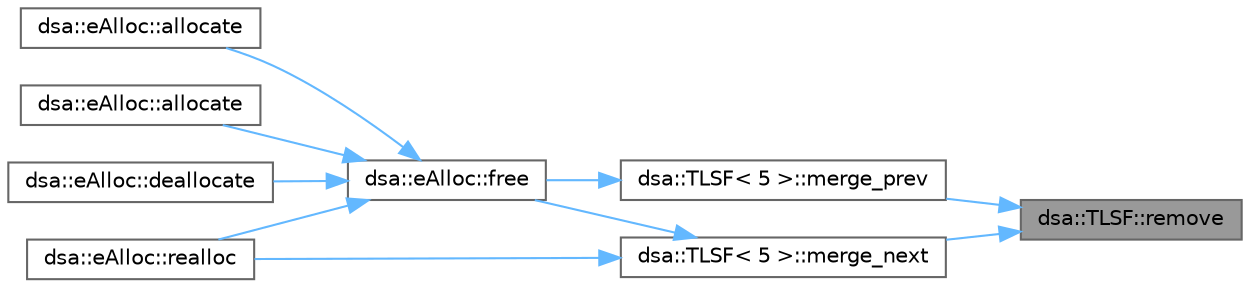 digraph "dsa::TLSF::remove"
{
 // LATEX_PDF_SIZE
  bgcolor="transparent";
  edge [fontname=Helvetica,fontsize=10,labelfontname=Helvetica,labelfontsize=10];
  node [fontname=Helvetica,fontsize=10,shape=box,height=0.2,width=0.4];
  rankdir="RL";
  Node1 [id="Node000001",label="dsa::TLSF::remove",height=0.2,width=0.4,color="gray40", fillcolor="grey60", style="filled", fontcolor="black",tooltip=" "];
  Node1 -> Node2 [id="edge1_Node000001_Node000002",dir="back",color="steelblue1",style="solid",tooltip=" "];
  Node2 [id="Node000002",label="dsa::TLSF\< 5 \>::merge_next",height=0.2,width=0.4,color="grey40", fillcolor="white", style="filled",URL="$classdsa_1_1_t_l_s_f.html#a7b5ac458179b4ccc499b03d2cb10c10d",tooltip=" "];
  Node2 -> Node3 [id="edge2_Node000002_Node000003",dir="back",color="steelblue1",style="solid",tooltip=" "];
  Node3 [id="Node000003",label="dsa::eAlloc::free",height=0.2,width=0.4,color="grey40", fillcolor="white", style="filled",URL="$classdsa_1_1e_alloc.html#a6cf6ea0950ef6c2c4d496a92c4786282",tooltip="Frees a previously allocated memory block."];
  Node3 -> Node4 [id="edge3_Node000003_Node000004",dir="back",color="steelblue1",style="solid",tooltip=" "];
  Node4 [id="Node000004",label="dsa::eAlloc::allocate",height=0.2,width=0.4,color="grey40", fillcolor="white", style="filled",URL="$classdsa_1_1e_alloc.html#a3cbe14b74b41cd912af2c4c2b277196b",tooltip="Allocates memory for an object and constructs it with arguments."];
  Node3 -> Node5 [id="edge4_Node000003_Node000005",dir="back",color="steelblue1",style="solid",tooltip=" "];
  Node5 [id="Node000005",label="dsa::eAlloc::allocate",height=0.2,width=0.4,color="grey40", fillcolor="white", style="filled",URL="$classdsa_1_1e_alloc.html#a1c4355fbb45c0c0876a97a1bb2515f68",tooltip="Allocates memory for an object and constructs it by copying."];
  Node3 -> Node6 [id="edge5_Node000003_Node000006",dir="back",color="steelblue1",style="solid",tooltip=" "];
  Node6 [id="Node000006",label="dsa::eAlloc::deallocate",height=0.2,width=0.4,color="grey40", fillcolor="white", style="filled",URL="$classdsa_1_1e_alloc.html#a142ecbc514fb8d9618fee741dece6efc",tooltip="Deallocates an object and destroys it."];
  Node3 -> Node7 [id="edge6_Node000003_Node000007",dir="back",color="steelblue1",style="solid",tooltip=" "];
  Node7 [id="Node000007",label="dsa::eAlloc::realloc",height=0.2,width=0.4,color="grey40", fillcolor="white", style="filled",URL="$classdsa_1_1e_alloc.html#a56c8d1f3e2368a15361968596b335eeb",tooltip="Reallocates a memory block to a new size."];
  Node2 -> Node7 [id="edge7_Node000002_Node000007",dir="back",color="steelblue1",style="solid",tooltip=" "];
  Node1 -> Node8 [id="edge8_Node000001_Node000008",dir="back",color="steelblue1",style="solid",tooltip=" "];
  Node8 [id="Node000008",label="dsa::TLSF\< 5 \>::merge_prev",height=0.2,width=0.4,color="grey40", fillcolor="white", style="filled",URL="$classdsa_1_1_t_l_s_f.html#af2641f51b9b064d86a22c330d5c1bd84",tooltip=" "];
  Node8 -> Node3 [id="edge9_Node000008_Node000003",dir="back",color="steelblue1",style="solid",tooltip=" "];
}
